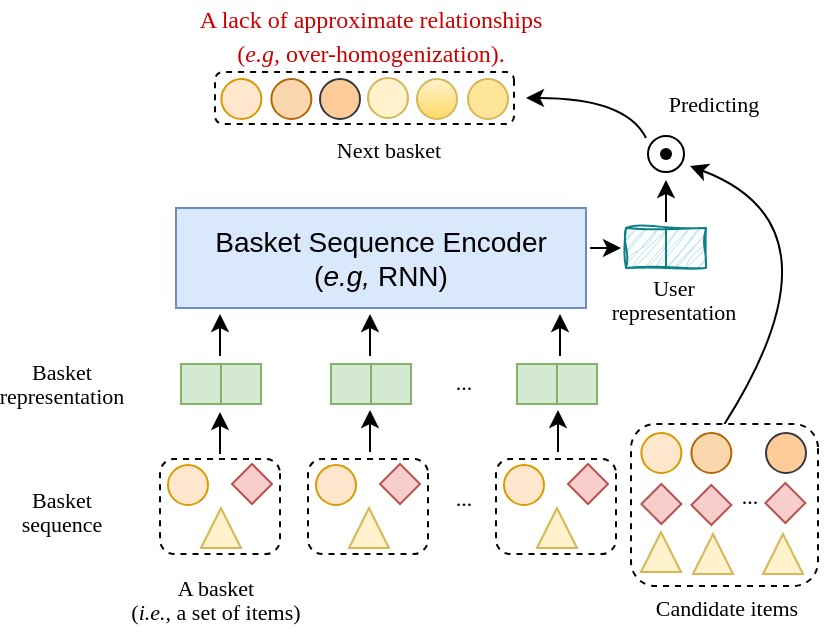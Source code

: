 <mxfile version="20.8.19" type="github">
  <diagram name="第 1 页" id="_2f5QNMzvRTS557bPFPs">
    <mxGraphModel dx="1050" dy="493" grid="1" gridSize="10" guides="1" tooltips="1" connect="1" arrows="1" fold="1" page="1" pageScale="1" pageWidth="440" pageHeight="330" math="0" shadow="0">
      <root>
        <mxCell id="0" />
        <mxCell id="1" parent="0" />
        <mxCell id="7nCtvXywuRJka1eDzNRe-1" value="&lt;p style=&quot;line-height: 0%;&quot;&gt;&lt;font face=&quot;Comic Sans MS&quot; style=&quot;font-size: 11px;&quot;&gt;A basket&lt;/font&gt;&lt;/p&gt;&lt;p style=&quot;line-height: 0%;&quot;&gt;&lt;font face=&quot;Comic Sans MS&quot; style=&quot;font-size: 11px;&quot;&gt;(&lt;i&gt;i.e.,&lt;/i&gt; a set of items)&lt;/font&gt;&lt;/p&gt;" style="text;strokeColor=none;align=center;fillColor=none;html=1;verticalAlign=middle;whiteSpace=wrap;rounded=0;dashed=1;" parent="1" vertex="1">
          <mxGeometry x="44.5" y="286" width="156" height="33.5" as="geometry" />
        </mxCell>
        <mxCell id="7nCtvXywuRJka1eDzNRe-2" value="&lt;p style=&quot;line-height: 0%;&quot;&gt;&lt;font face=&quot;Comic Sans MS&quot; style=&quot;font-size: 11px;&quot;&gt;Basket&lt;/font&gt;&lt;/p&gt;&lt;p style=&quot;line-height: 0%;&quot;&gt;&lt;font face=&quot;Comic Sans MS&quot; style=&quot;font-size: 11px;&quot;&gt;sequence&lt;/font&gt;&lt;/p&gt;" style="text;strokeColor=none;align=center;fillColor=none;html=1;verticalAlign=middle;whiteSpace=wrap;rounded=0;dashed=1;" parent="1" vertex="1">
          <mxGeometry x="16" y="244" width="60" height="30" as="geometry" />
        </mxCell>
        <mxCell id="7nCtvXywuRJka1eDzNRe-7" value="&lt;p style=&quot;line-height: 0%;&quot;&gt;&lt;font face=&quot;Comic Sans MS&quot; style=&quot;font-size: 11px;&quot;&gt;Basket&lt;/font&gt;&lt;/p&gt;&lt;p style=&quot;line-height: 0%;&quot;&gt;&lt;font face=&quot;Comic Sans MS&quot;&gt;&lt;span style=&quot;font-size: 11px;&quot;&gt;representation&lt;/span&gt;&lt;/font&gt;&lt;/p&gt;" style="text;strokeColor=none;align=center;fillColor=none;html=1;verticalAlign=middle;whiteSpace=wrap;rounded=0;dashed=1;" parent="1" vertex="1">
          <mxGeometry x="16" y="180" width="60" height="30" as="geometry" />
        </mxCell>
        <mxCell id="7nCtvXywuRJka1eDzNRe-9" value="" style="group;fillColor=#d5e8d4;strokeColor=#82b366;" parent="1" vertex="1" connectable="0">
          <mxGeometry x="180.5" y="186" width="40" height="20" as="geometry" />
        </mxCell>
        <mxCell id="7nCtvXywuRJka1eDzNRe-10" value="" style="rounded=0;whiteSpace=wrap;html=1;fontFamily=Comic Sans MS;fontSize=11;fillColor=#d5e8d4;strokeColor=#82b366;" parent="7nCtvXywuRJka1eDzNRe-9" vertex="1">
          <mxGeometry width="40" height="20" as="geometry" />
        </mxCell>
        <mxCell id="7nCtvXywuRJka1eDzNRe-11" value="" style="endArrow=none;html=1;rounded=0;fontFamily=Comic Sans MS;fontSize=11;entryX=0.5;entryY=0;entryDx=0;entryDy=0;exitX=0.5;exitY=1;exitDx=0;exitDy=0;fillColor=#d5e8d4;strokeColor=#82b366;" parent="7nCtvXywuRJka1eDzNRe-9" source="7nCtvXywuRJka1eDzNRe-10" target="7nCtvXywuRJka1eDzNRe-10" edge="1">
          <mxGeometry width="50" height="50" relative="1" as="geometry">
            <mxPoint x="-50" y="90" as="sourcePoint" />
            <mxPoint y="40" as="targetPoint" />
          </mxGeometry>
        </mxCell>
        <mxCell id="7nCtvXywuRJka1eDzNRe-13" value="" style="group;fillColor=#d5e8d4;strokeColor=#82b366;" parent="1" vertex="1" connectable="0">
          <mxGeometry x="273.5" y="186" width="40" height="20" as="geometry" />
        </mxCell>
        <mxCell id="7nCtvXywuRJka1eDzNRe-14" value="" style="rounded=0;whiteSpace=wrap;html=1;fontFamily=Comic Sans MS;fontSize=11;fillColor=#d5e8d4;strokeColor=#82b366;" parent="7nCtvXywuRJka1eDzNRe-13" vertex="1">
          <mxGeometry width="40" height="20" as="geometry" />
        </mxCell>
        <mxCell id="7nCtvXywuRJka1eDzNRe-15" value="" style="endArrow=none;html=1;rounded=0;fontFamily=Comic Sans MS;fontSize=11;entryX=0.5;entryY=0;entryDx=0;entryDy=0;exitX=0.5;exitY=1;exitDx=0;exitDy=0;fillColor=#d5e8d4;strokeColor=#82b366;" parent="7nCtvXywuRJka1eDzNRe-13" source="7nCtvXywuRJka1eDzNRe-14" target="7nCtvXywuRJka1eDzNRe-14" edge="1">
          <mxGeometry width="50" height="50" relative="1" as="geometry">
            <mxPoint x="-50" y="90" as="sourcePoint" />
            <mxPoint y="40" as="targetPoint" />
          </mxGeometry>
        </mxCell>
        <mxCell id="7nCtvXywuRJka1eDzNRe-17" value="&lt;p style=&quot;line-height: 0%;&quot;&gt;&lt;font face=&quot;Comic Sans MS&quot;&gt;&lt;span style=&quot;font-size: 11px;&quot;&gt;...&lt;/span&gt;&lt;/font&gt;&lt;/p&gt;" style="text;strokeColor=none;align=center;fillColor=none;html=1;verticalAlign=middle;whiteSpace=wrap;rounded=0;dashed=1;" parent="1" vertex="1">
          <mxGeometry x="232" y="237" width="30" height="30" as="geometry" />
        </mxCell>
        <mxCell id="7nCtvXywuRJka1eDzNRe-20" value="&lt;font face=&quot;Helvetica&quot;&gt;&lt;font style=&quot;font-size: 14px;&quot;&gt;Basket Sequence Encoder&lt;br&gt;(&lt;i&gt;e.g,&lt;/i&gt; RNN)&lt;/font&gt;&lt;br&gt;&lt;/font&gt;" style="rounded=0;whiteSpace=wrap;html=1;fontFamily=Comic Sans MS;fontSize=11;fillColor=#dae8fc;strokeColor=#6c8ebf;" parent="1" vertex="1">
          <mxGeometry x="103" y="108" width="205" height="50" as="geometry" />
        </mxCell>
        <mxCell id="7nCtvXywuRJka1eDzNRe-23" value="" style="endArrow=classic;html=1;rounded=0;fontFamily=Comic Sans MS;fontSize=11;" parent="1" edge="1">
          <mxGeometry width="50" height="50" relative="1" as="geometry">
            <mxPoint x="125" y="182" as="sourcePoint" />
            <mxPoint x="125" y="161" as="targetPoint" />
            <Array as="points" />
          </mxGeometry>
        </mxCell>
        <mxCell id="7nCtvXywuRJka1eDzNRe-30" value="" style="endArrow=classic;html=1;rounded=0;fontFamily=Comic Sans MS;fontSize=11;entryX=0;entryY=0.5;entryDx=0;entryDy=0;exitX=1;exitY=0.5;exitDx=0;exitDy=0;" parent="1" edge="1">
          <mxGeometry width="50" height="50" relative="1" as="geometry">
            <mxPoint x="310" y="128" as="sourcePoint" />
            <mxPoint x="325.5" y="128" as="targetPoint" />
            <Array as="points" />
          </mxGeometry>
        </mxCell>
        <mxCell id="7nCtvXywuRJka1eDzNRe-31" value="&lt;p style=&quot;line-height: 0%;&quot;&gt;&lt;font face=&quot;Comic Sans MS&quot;&gt;&lt;span style=&quot;font-size: 11px;&quot;&gt;User&lt;/span&gt;&lt;/font&gt;&lt;/p&gt;&lt;p style=&quot;line-height: 0%;&quot;&gt;&lt;font face=&quot;Comic Sans MS&quot;&gt;&lt;span style=&quot;font-size: 11px;&quot;&gt;representation&lt;/span&gt;&lt;/font&gt;&lt;/p&gt;" style="text;strokeColor=none;align=center;fillColor=none;html=1;verticalAlign=middle;whiteSpace=wrap;rounded=0;dashed=1;" parent="1" vertex="1">
          <mxGeometry x="311.5" y="142" width="80" height="22" as="geometry" />
        </mxCell>
        <mxCell id="7nCtvXywuRJka1eDzNRe-32" value="" style="group" parent="1" vertex="1" connectable="0">
          <mxGeometry x="338" y="71" width="20" height="20" as="geometry" />
        </mxCell>
        <mxCell id="7nCtvXywuRJka1eDzNRe-33" value="" style="ellipse;whiteSpace=wrap;html=1;aspect=fixed;fontFamily=Comic Sans MS;fontSize=11;" parent="7nCtvXywuRJka1eDzNRe-32" vertex="1">
          <mxGeometry x="1" y="1" width="18" height="18" as="geometry" />
        </mxCell>
        <mxCell id="7nCtvXywuRJka1eDzNRe-34" value="" style="shape=waypoint;sketch=0;fillStyle=solid;size=6;pointerEvents=1;points=[];fillColor=none;resizable=0;rotatable=0;perimeter=centerPerimeter;snapToPoint=1;fontFamily=Comic Sans MS;fontSize=3;" parent="7nCtvXywuRJka1eDzNRe-32" vertex="1">
          <mxGeometry width="20" height="20" as="geometry" />
        </mxCell>
        <mxCell id="7nCtvXywuRJka1eDzNRe-35" value="" style="rounded=0;whiteSpace=wrap;html=1;fontFamily=Comic Sans MS;fontSize=11;fillColor=#b0e3e6;strokeColor=#0e8088;container=0;sketch=1;curveFitting=1;jiggle=2;" parent="1" vertex="1">
          <mxGeometry x="328" y="118" width="40" height="20" as="geometry" />
        </mxCell>
        <mxCell id="7nCtvXywuRJka1eDzNRe-36" value="" style="endArrow=none;html=1;rounded=0;fontFamily=Comic Sans MS;fontSize=11;entryX=0.5;entryY=0;entryDx=0;entryDy=0;exitX=0.5;exitY=1;exitDx=0;exitDy=0;fillColor=#b0e3e6;strokeColor=#0e8088;" parent="1" source="7nCtvXywuRJka1eDzNRe-35" target="7nCtvXywuRJka1eDzNRe-35" edge="1">
          <mxGeometry width="50" height="50" relative="1" as="geometry">
            <mxPoint x="83" y="35" as="sourcePoint" />
            <mxPoint x="133" y="-15" as="targetPoint" />
          </mxGeometry>
        </mxCell>
        <mxCell id="7nCtvXywuRJka1eDzNRe-37" value="" style="curved=1;endArrow=classic;html=1;rounded=1;fontFamily=Comic Sans MS;fontSize=3;startSize=1;endSize=6;exitX=0;exitY=0.5;exitDx=0;exitDy=0;" parent="1" source="7nCtvXywuRJka1eDzNRe-58" edge="1">
          <mxGeometry width="50" height="50" relative="1" as="geometry">
            <mxPoint x="348" y="-29" as="sourcePoint" />
            <mxPoint x="360" y="87" as="targetPoint" />
            <Array as="points">
              <mxPoint x="440" y="117" />
            </Array>
          </mxGeometry>
        </mxCell>
        <mxCell id="7nCtvXywuRJka1eDzNRe-57" value="" style="group" parent="1" vertex="1" connectable="0">
          <mxGeometry x="330.5" y="215" width="103" height="81" as="geometry" />
        </mxCell>
        <mxCell id="7nCtvXywuRJka1eDzNRe-58" value="" style="rounded=1;whiteSpace=wrap;html=1;dashed=1;direction=south;container=0;" parent="7nCtvXywuRJka1eDzNRe-57" vertex="1">
          <mxGeometry y="1" width="93.5" height="81" as="geometry" />
        </mxCell>
        <mxCell id="7nCtvXywuRJka1eDzNRe-59" value="" style="ellipse;whiteSpace=wrap;html=1;aspect=fixed;fillColor=#ffe6cc;strokeColor=#d79b00;container=0;" parent="7nCtvXywuRJka1eDzNRe-57" vertex="1">
          <mxGeometry x="5.188" y="5.5" width="20" height="20" as="geometry" />
        </mxCell>
        <mxCell id="7nCtvXywuRJka1eDzNRe-60" value="" style="ellipse;whiteSpace=wrap;html=1;aspect=fixed;fillColor=#fad7ac;strokeColor=#b46504;container=0;" parent="7nCtvXywuRJka1eDzNRe-57" vertex="1">
          <mxGeometry x="30.188" y="5.5" width="20" height="20" as="geometry" />
        </mxCell>
        <mxCell id="7nCtvXywuRJka1eDzNRe-64" value="" style="ellipse;whiteSpace=wrap;html=1;aspect=fixed;fillColor=#ffcc99;container=0;strokeColor=#36393d;" parent="7nCtvXywuRJka1eDzNRe-57" vertex="1">
          <mxGeometry x="67.498" y="5.5" width="20" height="20" as="geometry" />
        </mxCell>
        <mxCell id="7nCtvXywuRJka1eDzNRe-65" value="&lt;p style=&quot;line-height: 0%;&quot;&gt;&lt;font face=&quot;Comic Sans MS&quot;&gt;&lt;span style=&quot;font-size: 11px;&quot;&gt;...&lt;/span&gt;&lt;/font&gt;&lt;/p&gt;" style="text;strokeColor=none;align=center;fillColor=none;html=1;verticalAlign=middle;whiteSpace=wrap;rounded=0;dashed=1;" parent="7nCtvXywuRJka1eDzNRe-57" vertex="1">
          <mxGeometry x="44.5" y="21" width="30" height="30" as="geometry" />
        </mxCell>
        <mxCell id="7nCtvXywuRJka1eDzNRe-69" value="&lt;p style=&quot;line-height: 0%;&quot;&gt;&lt;span style=&quot;font-size: 11px; font-family: &amp;quot;Comic Sans MS&amp;quot;; background-color: initial;&quot;&gt;Candidate items&lt;/span&gt;&lt;/p&gt;" style="text;strokeColor=none;align=center;fillColor=none;html=1;verticalAlign=middle;whiteSpace=wrap;rounded=0;dashed=1;" parent="7nCtvXywuRJka1eDzNRe-57" vertex="1">
          <mxGeometry x="-4" y="75" width="103" height="33.5" as="geometry" />
        </mxCell>
        <mxCell id="7nCtvXywuRJka1eDzNRe-116" value="" style="rhombus;whiteSpace=wrap;html=1;fontFamily=Comic Sans MS;fontSize=14;fillColor=#f8cecc;strokeColor=#b85450;container=0;" parent="7nCtvXywuRJka1eDzNRe-57" vertex="1">
          <mxGeometry x="5.19" y="31" width="20" height="20" as="geometry" />
        </mxCell>
        <mxCell id="7nCtvXywuRJka1eDzNRe-117" value="" style="rhombus;whiteSpace=wrap;html=1;fontFamily=Comic Sans MS;fontSize=14;fillColor=#f8cecc;strokeColor=#b85450;container=0;" parent="7nCtvXywuRJka1eDzNRe-57" vertex="1">
          <mxGeometry x="30.19" y="31.5" width="20" height="20" as="geometry" />
        </mxCell>
        <mxCell id="7nCtvXywuRJka1eDzNRe-70" value="&lt;p style=&quot;line-height: 0%;&quot;&gt;&lt;font face=&quot;Comic Sans MS&quot;&gt;&lt;span style=&quot;font-size: 11px;&quot;&gt;Predicting&lt;/span&gt;&lt;/font&gt;&lt;/p&gt;" style="text;strokeColor=none;align=center;fillColor=none;html=1;verticalAlign=middle;whiteSpace=wrap;rounded=0;dashed=1;" parent="1" vertex="1">
          <mxGeometry x="331.5" y="44" width="80" height="22" as="geometry" />
        </mxCell>
        <mxCell id="7nCtvXywuRJka1eDzNRe-71" value="" style="rounded=1;whiteSpace=wrap;html=1;dashed=1;direction=south;container=0;" parent="1" vertex="1">
          <mxGeometry x="122.5" y="40" width="149.5" height="26" as="geometry" />
        </mxCell>
        <mxCell id="7nCtvXywuRJka1eDzNRe-72" value="" style="curved=1;endArrow=classic;html=1;rounded=1;fontFamily=Comic Sans MS;fontSize=3;startSize=1;endSize=6;" parent="1" edge="1">
          <mxGeometry width="50" height="50" relative="1" as="geometry">
            <mxPoint x="338" y="73" as="sourcePoint" />
            <mxPoint x="278" y="53" as="targetPoint" />
            <Array as="points">
              <mxPoint x="328" y="53" />
            </Array>
          </mxGeometry>
        </mxCell>
        <mxCell id="7nCtvXywuRJka1eDzNRe-73" value="&lt;p style=&quot;line-height: 0%;&quot;&gt;&lt;span style=&quot;font-size: 11px; font-family: &amp;quot;Comic Sans MS&amp;quot;; background-color: initial;&quot;&gt;Next basket&lt;/span&gt;&lt;/p&gt;" style="text;strokeColor=none;align=center;fillColor=none;html=1;verticalAlign=middle;whiteSpace=wrap;rounded=0;dashed=1;" parent="1" vertex="1">
          <mxGeometry x="157.5" y="66" width="103" height="23.5" as="geometry" />
        </mxCell>
        <mxCell id="7nCtvXywuRJka1eDzNRe-74" value="" style="ellipse;whiteSpace=wrap;html=1;aspect=fixed;fillColor=#ffe6cc;strokeColor=#d79b00;container=0;" parent="1" vertex="1">
          <mxGeometry x="125.688" y="43.5" width="20" height="20" as="geometry" />
        </mxCell>
        <mxCell id="7nCtvXywuRJka1eDzNRe-75" value="" style="ellipse;whiteSpace=wrap;html=1;aspect=fixed;fillColor=#fad7ac;strokeColor=#b46504;container=0;" parent="1" vertex="1">
          <mxGeometry x="150.688" y="43.5" width="20" height="20" as="geometry" />
        </mxCell>
        <mxCell id="7nCtvXywuRJka1eDzNRe-76" value="" style="ellipse;whiteSpace=wrap;html=1;aspect=fixed;fillColor=#ffcc99;container=0;strokeColor=#36393d;" parent="1" vertex="1">
          <mxGeometry x="174.998" y="43.5" width="20" height="20" as="geometry" />
        </mxCell>
        <mxCell id="7nCtvXywuRJka1eDzNRe-77" value="" style="ellipse;whiteSpace=wrap;html=1;aspect=fixed;fillColor=#fff2cc;strokeColor=#d6b656;container=0;" parent="1" vertex="1">
          <mxGeometry x="199" y="43" width="20" height="20" as="geometry" />
        </mxCell>
        <mxCell id="7nCtvXywuRJka1eDzNRe-78" value="" style="ellipse;whiteSpace=wrap;html=1;aspect=fixed;fillColor=#fff2cc;strokeColor=#d6b656;container=0;gradientColor=#ffd966;" parent="1" vertex="1">
          <mxGeometry x="223.5" y="43.5" width="20" height="20" as="geometry" />
        </mxCell>
        <mxCell id="7nCtvXywuRJka1eDzNRe-79" value="" style="ellipse;whiteSpace=wrap;html=1;aspect=fixed;fillColor=#FFE599;strokeColor=#d6b656;container=0;" parent="1" vertex="1">
          <mxGeometry x="249" y="43.5" width="20" height="20" as="geometry" />
        </mxCell>
        <mxCell id="7nCtvXywuRJka1eDzNRe-86" value="" style="rounded=1;whiteSpace=wrap;html=1;dashed=1;direction=south;container=0;" parent="1" vertex="1">
          <mxGeometry x="95" y="233.5" width="60" height="47.5" as="geometry" />
        </mxCell>
        <mxCell id="7nCtvXywuRJka1eDzNRe-87" value="" style="ellipse;whiteSpace=wrap;html=1;aspect=fixed;fillColor=#ffe6cc;strokeColor=#d79b00;container=0;" parent="1" vertex="1">
          <mxGeometry x="99" y="236.5" width="20" height="20" as="geometry" />
        </mxCell>
        <mxCell id="7nCtvXywuRJka1eDzNRe-88" value="" style="triangle;whiteSpace=wrap;html=1;fontFamily=Comic Sans MS;fontSize=14;direction=north;fillColor=#fff2cc;strokeColor=#d6b656;container=0;" parent="1" vertex="1">
          <mxGeometry x="115.5" y="258" width="20" height="20" as="geometry" />
        </mxCell>
        <mxCell id="7nCtvXywuRJka1eDzNRe-89" value="" style="rhombus;whiteSpace=wrap;html=1;fontFamily=Comic Sans MS;fontSize=14;fillColor=#f8cecc;strokeColor=#b85450;container=0;" parent="1" vertex="1">
          <mxGeometry x="131" y="236" width="20" height="20" as="geometry" />
        </mxCell>
        <mxCell id="7nCtvXywuRJka1eDzNRe-94" value="" style="rounded=1;whiteSpace=wrap;html=1;dashed=1;direction=south;container=0;" parent="1" vertex="1">
          <mxGeometry x="169" y="233.5" width="60" height="47.5" as="geometry" />
        </mxCell>
        <mxCell id="7nCtvXywuRJka1eDzNRe-95" value="" style="ellipse;whiteSpace=wrap;html=1;aspect=fixed;fillColor=#ffe6cc;strokeColor=#d79b00;container=0;" parent="1" vertex="1">
          <mxGeometry x="173" y="236.5" width="20" height="20" as="geometry" />
        </mxCell>
        <mxCell id="7nCtvXywuRJka1eDzNRe-96" value="" style="triangle;whiteSpace=wrap;html=1;fontFamily=Comic Sans MS;fontSize=14;direction=north;fillColor=#fff2cc;strokeColor=#d6b656;container=0;" parent="1" vertex="1">
          <mxGeometry x="189.5" y="258" width="20" height="20" as="geometry" />
        </mxCell>
        <mxCell id="7nCtvXywuRJka1eDzNRe-97" value="" style="rhombus;whiteSpace=wrap;html=1;fontFamily=Comic Sans MS;fontSize=14;fillColor=#f8cecc;strokeColor=#b85450;container=0;" parent="1" vertex="1">
          <mxGeometry x="205" y="236" width="20" height="20" as="geometry" />
        </mxCell>
        <mxCell id="7nCtvXywuRJka1eDzNRe-98" value="" style="rounded=1;whiteSpace=wrap;html=1;dashed=1;direction=south;container=0;" parent="1" vertex="1">
          <mxGeometry x="263" y="233.5" width="60" height="47.5" as="geometry" />
        </mxCell>
        <mxCell id="7nCtvXywuRJka1eDzNRe-99" value="" style="ellipse;whiteSpace=wrap;html=1;aspect=fixed;fillColor=#ffe6cc;strokeColor=#d79b00;container=0;" parent="1" vertex="1">
          <mxGeometry x="267" y="236.5" width="20" height="20" as="geometry" />
        </mxCell>
        <mxCell id="7nCtvXywuRJka1eDzNRe-100" value="" style="triangle;whiteSpace=wrap;html=1;fontFamily=Comic Sans MS;fontSize=14;direction=north;fillColor=#fff2cc;strokeColor=#d6b656;container=0;" parent="1" vertex="1">
          <mxGeometry x="283.5" y="258" width="20" height="20" as="geometry" />
        </mxCell>
        <mxCell id="7nCtvXywuRJka1eDzNRe-101" value="" style="rhombus;whiteSpace=wrap;html=1;fontFamily=Comic Sans MS;fontSize=14;fillColor=#f8cecc;strokeColor=#b85450;container=0;" parent="1" vertex="1">
          <mxGeometry x="299" y="236" width="20" height="20" as="geometry" />
        </mxCell>
        <mxCell id="7nCtvXywuRJka1eDzNRe-102" value="" style="endArrow=classic;html=1;rounded=0;fontFamily=Comic Sans MS;fontSize=11;" parent="1" edge="1">
          <mxGeometry width="50" height="50" relative="1" as="geometry">
            <mxPoint x="200" y="182" as="sourcePoint" />
            <mxPoint x="200" y="161" as="targetPoint" />
            <Array as="points" />
          </mxGeometry>
        </mxCell>
        <mxCell id="7nCtvXywuRJka1eDzNRe-103" value="" style="endArrow=classic;html=1;rounded=0;fontFamily=Comic Sans MS;fontSize=11;" parent="1" edge="1">
          <mxGeometry width="50" height="50" relative="1" as="geometry">
            <mxPoint x="295" y="182" as="sourcePoint" />
            <mxPoint x="295" y="161" as="targetPoint" />
            <Array as="points" />
          </mxGeometry>
        </mxCell>
        <mxCell id="7nCtvXywuRJka1eDzNRe-105" value="" style="endArrow=classic;html=1;rounded=0;fontFamily=Comic Sans MS;fontSize=11;" parent="1" edge="1">
          <mxGeometry width="50" height="50" relative="1" as="geometry">
            <mxPoint x="200" y="230" as="sourcePoint" />
            <mxPoint x="200" y="209" as="targetPoint" />
            <Array as="points" />
          </mxGeometry>
        </mxCell>
        <mxCell id="7nCtvXywuRJka1eDzNRe-106" value="" style="endArrow=classic;html=1;rounded=0;fontFamily=Comic Sans MS;fontSize=11;" parent="1" edge="1">
          <mxGeometry width="50" height="50" relative="1" as="geometry">
            <mxPoint x="294" y="230" as="sourcePoint" />
            <mxPoint x="294" y="209" as="targetPoint" />
            <Array as="points" />
          </mxGeometry>
        </mxCell>
        <mxCell id="7nCtvXywuRJka1eDzNRe-109" value="" style="endArrow=classic;html=1;rounded=0;fontFamily=Comic Sans MS;fontSize=11;" parent="1" edge="1">
          <mxGeometry width="50" height="50" relative="1" as="geometry">
            <mxPoint x="125" y="231" as="sourcePoint" />
            <mxPoint x="125" y="210" as="targetPoint" />
            <Array as="points" />
          </mxGeometry>
        </mxCell>
        <mxCell id="7nCtvXywuRJka1eDzNRe-110" value="" style="group;fillColor=#d5e8d4;strokeColor=#82b366;" parent="1" vertex="1" connectable="0">
          <mxGeometry x="105.5" y="186" width="40" height="20" as="geometry" />
        </mxCell>
        <mxCell id="7nCtvXywuRJka1eDzNRe-111" value="" style="rounded=0;whiteSpace=wrap;html=1;fontFamily=Comic Sans MS;fontSize=11;fillColor=#d5e8d4;strokeColor=#82b366;" parent="7nCtvXywuRJka1eDzNRe-110" vertex="1">
          <mxGeometry width="40" height="20" as="geometry" />
        </mxCell>
        <mxCell id="7nCtvXywuRJka1eDzNRe-112" value="" style="endArrow=none;html=1;rounded=0;fontFamily=Comic Sans MS;fontSize=11;entryX=0.5;entryY=0;entryDx=0;entryDy=0;exitX=0.5;exitY=1;exitDx=0;exitDy=0;fillColor=#d5e8d4;strokeColor=#82b366;" parent="7nCtvXywuRJka1eDzNRe-110" source="7nCtvXywuRJka1eDzNRe-111" target="7nCtvXywuRJka1eDzNRe-111" edge="1">
          <mxGeometry width="50" height="50" relative="1" as="geometry">
            <mxPoint x="-50" y="90" as="sourcePoint" />
            <mxPoint y="40" as="targetPoint" />
          </mxGeometry>
        </mxCell>
        <mxCell id="7nCtvXywuRJka1eDzNRe-113" value="&lt;p style=&quot;line-height: 0%;&quot;&gt;&lt;font face=&quot;Comic Sans MS&quot;&gt;&lt;span style=&quot;font-size: 11px;&quot;&gt;...&lt;/span&gt;&lt;/font&gt;&lt;/p&gt;" style="text;strokeColor=none;align=center;fillColor=none;html=1;verticalAlign=middle;whiteSpace=wrap;rounded=0;dashed=1;" parent="1" vertex="1">
          <mxGeometry x="232" y="179" width="30" height="30" as="geometry" />
        </mxCell>
        <mxCell id="7nCtvXywuRJka1eDzNRe-118" value="" style="rhombus;whiteSpace=wrap;html=1;fontFamily=Comic Sans MS;fontSize=14;fillColor=#f8cecc;strokeColor=#b85450;container=0;" parent="1" vertex="1">
          <mxGeometry x="397.69" y="245.5" width="20" height="20" as="geometry" />
        </mxCell>
        <mxCell id="7nCtvXywuRJka1eDzNRe-119" value="" style="triangle;whiteSpace=wrap;html=1;fontFamily=Comic Sans MS;fontSize=14;direction=north;fillColor=#fff2cc;strokeColor=#d6b656;container=0;" parent="1" vertex="1">
          <mxGeometry x="335.5" y="270" width="20" height="20" as="geometry" />
        </mxCell>
        <mxCell id="7nCtvXywuRJka1eDzNRe-120" value="" style="triangle;whiteSpace=wrap;html=1;fontFamily=Comic Sans MS;fontSize=14;direction=north;fillColor=#fff2cc;strokeColor=#d6b656;container=0;" parent="1" vertex="1">
          <mxGeometry x="361.5" y="271" width="20" height="20" as="geometry" />
        </mxCell>
        <mxCell id="7nCtvXywuRJka1eDzNRe-121" value="" style="triangle;whiteSpace=wrap;html=1;fontFamily=Comic Sans MS;fontSize=14;direction=north;fillColor=#fff2cc;strokeColor=#d6b656;container=0;" parent="1" vertex="1">
          <mxGeometry x="396.5" y="271" width="20" height="20" as="geometry" />
        </mxCell>
        <mxCell id="7nCtvXywuRJka1eDzNRe-122" value="" style="endArrow=classic;html=1;rounded=0;fontFamily=Comic Sans MS;fontSize=11;" parent="1" edge="1">
          <mxGeometry width="50" height="50" relative="1" as="geometry">
            <mxPoint x="348" y="115" as="sourcePoint" />
            <mxPoint x="348" y="94" as="targetPoint" />
            <Array as="points" />
          </mxGeometry>
        </mxCell>
        <mxCell id="7nCtvXywuRJka1eDzNRe-126" value="&lt;font color=&quot;#cc0000&quot; face=&quot;Comic Sans MS&quot; style=&quot;font-size: 12px;&quot;&gt;A lack of approximate relationships &lt;br&gt;(&lt;i&gt;e.g,&lt;/i&gt; over-homogenization).&lt;/font&gt;" style="text;strokeColor=none;align=center;fillColor=none;html=1;verticalAlign=middle;whiteSpace=wrap;rounded=0;fontSize=14;fontFamily=Helvetica;" parent="1" vertex="1">
          <mxGeometry x="63" y="6" width="274.5" height="30" as="geometry" />
        </mxCell>
      </root>
    </mxGraphModel>
  </diagram>
</mxfile>
